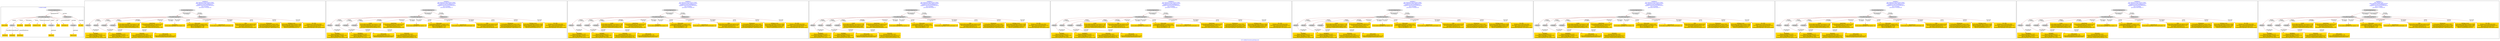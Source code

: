 digraph n0 {
fontcolor="blue"
remincross="true"
label="s25-s-oakland-museum-paintings.json"
subgraph cluster_0 {
label="1-correct model"
n2[style="filled",color="white",fillcolor="lightgray",label="CulturalHeritageObject1"];
n3[shape="plaintext",style="filled",fillcolor="gold",label="Date_made"];
n4[style="filled",color="white",fillcolor="lightgray",label="Person1"];
n5[shape="plaintext",style="filled",fillcolor="gold",label="Inscription"];
n6[shape="plaintext",style="filled",fillcolor="gold",label="Dimensions"];
n7[shape="plaintext",style="filled",fillcolor="gold",label="Subtype_of_Art"];
n8[shape="plaintext",style="filled",fillcolor="gold",label="Credit"];
n9[style="filled",color="white",fillcolor="lightgray",label="Concept1"];
n10[shape="plaintext",style="filled",fillcolor="gold",label="Title"];
n11[shape="plaintext",style="filled",fillcolor="gold",label="Accession_id"];
n12[style="filled",color="white",fillcolor="lightgray",label="Concept2"];
n13[shape="plaintext",style="filled",fillcolor="gold",label="birthDate"];
n14[shape="plaintext",style="filled",fillcolor="gold",label="deathDate"];
n15[shape="plaintext",style="filled",fillcolor="gold",label="ArtistName"];
n16[style="filled",color="white",fillcolor="lightgray",label="EuropeanaAggregation1"];
n17[style="filled",color="white",fillcolor="lightgray",label="WebResource2"];
n18[shape="plaintext",style="filled",fillcolor="gold",label="Pic_URL"];
n19[shape="plaintext",style="filled",fillcolor="gold",label="Keywords"];
n20[shape="plaintext",style="filled",fillcolor="gold",label="Type_of_Art"];
}
subgraph cluster_1 {
label="candidate 0\nlink coherence:0.8421052631578947\nnode coherence:0.8947368421052632\nconfidence:0.6921646066895412\nmapping score:0.6187107393418578\ncost:216.96664\n-precision:0.79-recall:0.83"
n22[style="filled",color="white",fillcolor="lightgray",label="CulturalHeritageObject1"];
n23[style="filled",color="white",fillcolor="lightgray",label="Person1"];
n24[style="filled",color="white",fillcolor="lightgray",label="Person2"];
n25[style="filled",color="white",fillcolor="lightgray",label="Concept1"];
n26[style="filled",color="white",fillcolor="lightgray",label="Concept2"];
n27[style="filled",color="white",fillcolor="lightgray",label="EuropeanaAggregation1"];
n28[style="filled",color="white",fillcolor="lightgray",label="WebResource1"];
n29[shape="plaintext",style="filled",fillcolor="gold",label="Keywords\n[Concept,prefLabel,0.467]\n[CulturalHeritageObject,description,0.271]\n[Person,biographicalInformation,0.16]\n[Document,columnSubClassOfLink,0.102]"];
n30[shape="plaintext",style="filled",fillcolor="gold",label="birthDate\n[Person,dateOfDeath,0.57]\n[CulturalHeritageObject,created,0.285]\n[Person,dateOfBirth,0.085]\n[CulturalHeritageObject,description,0.06]"];
n31[shape="plaintext",style="filled",fillcolor="gold",label="deathDate\n[Person,dateOfDeath,0.297]\n[CulturalHeritageObject,created,0.274]\n[Person,dateOfBirth,0.221]\n[CulturalHeritageObject,description,0.208]"];
n32[shape="plaintext",style="filled",fillcolor="gold",label="Credit\n[CulturalHeritageObject,provenance,0.726]\n[CulturalHeritageObject,description,0.203]\n[Person,biographicalInformation,0.044]\n[Document,columnSubClassOfLink,0.027]"];
n33[shape="plaintext",style="filled",fillcolor="gold",label="ArtistName\n[CulturalHeritageObject,description,0.422]\n[CulturalHeritageObject,title,0.216]\n[Document,classLink,0.187]\n[Document,columnSubClassOfLink,0.176]"];
n34[shape="plaintext",style="filled",fillcolor="gold",label="Inscription\n[CulturalHeritageObject,description,1.0]"];
n35[shape="plaintext",style="filled",fillcolor="gold",label="Date_made\n[CulturalHeritageObject,created,0.425]\n[CulturalHeritageObject,description,0.253]\n[Person,dateOfDeath,0.178]\n[Person,dateOfBirth,0.144]"];
n36[shape="plaintext",style="filled",fillcolor="gold",label="Accession_id\n[CulturalHeritageObject,accessionNumber,1.0]"];
n37[shape="plaintext",style="filled",fillcolor="gold",label="Title\n[CulturalHeritageObject,description,0.452]\n[Person,biographicalInformation,0.334]\n[Document,classLink,0.112]\n[Document,columnSubClassOfLink,0.102]"];
n38[shape="plaintext",style="filled",fillcolor="gold",label="Dimensions\n[CulturalHeritageObject,extent,0.891]\n[CulturalHeritageObject,description,0.083]\n[Person,biographicalInformation,0.016]\n[CulturalHeritageObject,rightsHolder,0.01]"];
n39[shape="plaintext",style="filled",fillcolor="gold",label="Pic_URL\n[WebResource,classLink,0.964]\n[Document,columnSubClassOfLink,0.02]\n[Document,classLink,0.012]\n[CulturalHeritageObject,description,0.003]"];
n40[shape="plaintext",style="filled",fillcolor="gold",label="Type_of_Art\n[Concept,prefLabel,0.79]\n[CulturalHeritageObject,description,0.123]\n[Person,biographicalInformation,0.087]"];
n41[shape="plaintext",style="filled",fillcolor="gold",label="Subtype_of_Art\n[CulturalHeritageObject,medium,0.993]\n[Person,biographicalInformation,0.006]\n[CulturalHeritageObject,extent,0.0]\n[Person,nameOfThePerson,0.0]"];
}
subgraph cluster_2 {
label="candidate 1\nlink coherence:0.8421052631578947\nnode coherence:0.8947368421052632\nconfidence:0.6921646066895412\nmapping score:0.6187107393418578\ncost:216.96664\n-precision:0.68-recall:0.72"
n43[style="filled",color="white",fillcolor="lightgray",label="CulturalHeritageObject1"];
n44[style="filled",color="white",fillcolor="lightgray",label="Person1"];
n45[style="filled",color="white",fillcolor="lightgray",label="Person2"];
n46[style="filled",color="white",fillcolor="lightgray",label="Concept1"];
n47[style="filled",color="white",fillcolor="lightgray",label="Concept2"];
n48[style="filled",color="white",fillcolor="lightgray",label="EuropeanaAggregation1"];
n49[style="filled",color="white",fillcolor="lightgray",label="WebResource1"];
n50[shape="plaintext",style="filled",fillcolor="gold",label="Type_of_Art\n[Concept,prefLabel,0.79]\n[CulturalHeritageObject,description,0.123]\n[Person,biographicalInformation,0.087]"];
n51[shape="plaintext",style="filled",fillcolor="gold",label="birthDate\n[Person,dateOfDeath,0.57]\n[CulturalHeritageObject,created,0.285]\n[Person,dateOfBirth,0.085]\n[CulturalHeritageObject,description,0.06]"];
n52[shape="plaintext",style="filled",fillcolor="gold",label="deathDate\n[Person,dateOfDeath,0.297]\n[CulturalHeritageObject,created,0.274]\n[Person,dateOfBirth,0.221]\n[CulturalHeritageObject,description,0.208]"];
n53[shape="plaintext",style="filled",fillcolor="gold",label="Credit\n[CulturalHeritageObject,provenance,0.726]\n[CulturalHeritageObject,description,0.203]\n[Person,biographicalInformation,0.044]\n[Document,columnSubClassOfLink,0.027]"];
n54[shape="plaintext",style="filled",fillcolor="gold",label="ArtistName\n[CulturalHeritageObject,description,0.422]\n[CulturalHeritageObject,title,0.216]\n[Document,classLink,0.187]\n[Document,columnSubClassOfLink,0.176]"];
n55[shape="plaintext",style="filled",fillcolor="gold",label="Inscription\n[CulturalHeritageObject,description,1.0]"];
n56[shape="plaintext",style="filled",fillcolor="gold",label="Date_made\n[CulturalHeritageObject,created,0.425]\n[CulturalHeritageObject,description,0.253]\n[Person,dateOfDeath,0.178]\n[Person,dateOfBirth,0.144]"];
n57[shape="plaintext",style="filled",fillcolor="gold",label="Accession_id\n[CulturalHeritageObject,accessionNumber,1.0]"];
n58[shape="plaintext",style="filled",fillcolor="gold",label="Title\n[CulturalHeritageObject,description,0.452]\n[Person,biographicalInformation,0.334]\n[Document,classLink,0.112]\n[Document,columnSubClassOfLink,0.102]"];
n59[shape="plaintext",style="filled",fillcolor="gold",label="Dimensions\n[CulturalHeritageObject,extent,0.891]\n[CulturalHeritageObject,description,0.083]\n[Person,biographicalInformation,0.016]\n[CulturalHeritageObject,rightsHolder,0.01]"];
n60[shape="plaintext",style="filled",fillcolor="gold",label="Pic_URL\n[WebResource,classLink,0.964]\n[Document,columnSubClassOfLink,0.02]\n[Document,classLink,0.012]\n[CulturalHeritageObject,description,0.003]"];
n61[shape="plaintext",style="filled",fillcolor="gold",label="Keywords\n[Concept,prefLabel,0.467]\n[CulturalHeritageObject,description,0.271]\n[Person,biographicalInformation,0.16]\n[Document,columnSubClassOfLink,0.102]"];
n62[shape="plaintext",style="filled",fillcolor="gold",label="Subtype_of_Art\n[CulturalHeritageObject,medium,0.993]\n[Person,biographicalInformation,0.006]\n[CulturalHeritageObject,extent,0.0]\n[Person,nameOfThePerson,0.0]"];
}
subgraph cluster_3 {
label="candidate 2\nlink coherence:0.8421052631578947\nnode coherence:0.8947368421052632\nconfidence:0.6921646066895412\nmapping score:0.6187107393418578\ncost:216.96664\n-precision:0.79-recall:0.83"
n64[style="filled",color="white",fillcolor="lightgray",label="CulturalHeritageObject1"];
n65[style="filled",color="white",fillcolor="lightgray",label="Person1"];
n66[style="filled",color="white",fillcolor="lightgray",label="Person2"];
n67[style="filled",color="white",fillcolor="lightgray",label="Concept1"];
n68[style="filled",color="white",fillcolor="lightgray",label="Concept2"];
n69[style="filled",color="white",fillcolor="lightgray",label="EuropeanaAggregation1"];
n70[style="filled",color="white",fillcolor="lightgray",label="WebResource1"];
n71[shape="plaintext",style="filled",fillcolor="gold",label="Keywords\n[Concept,prefLabel,0.467]\n[CulturalHeritageObject,description,0.271]\n[Person,biographicalInformation,0.16]\n[Document,columnSubClassOfLink,0.102]"];
n72[shape="plaintext",style="filled",fillcolor="gold",label="deathDate\n[Person,dateOfDeath,0.297]\n[CulturalHeritageObject,created,0.274]\n[Person,dateOfBirth,0.221]\n[CulturalHeritageObject,description,0.208]"];
n73[shape="plaintext",style="filled",fillcolor="gold",label="birthDate\n[Person,dateOfDeath,0.57]\n[CulturalHeritageObject,created,0.285]\n[Person,dateOfBirth,0.085]\n[CulturalHeritageObject,description,0.06]"];
n74[shape="plaintext",style="filled",fillcolor="gold",label="Credit\n[CulturalHeritageObject,provenance,0.726]\n[CulturalHeritageObject,description,0.203]\n[Person,biographicalInformation,0.044]\n[Document,columnSubClassOfLink,0.027]"];
n75[shape="plaintext",style="filled",fillcolor="gold",label="ArtistName\n[CulturalHeritageObject,description,0.422]\n[CulturalHeritageObject,title,0.216]\n[Document,classLink,0.187]\n[Document,columnSubClassOfLink,0.176]"];
n76[shape="plaintext",style="filled",fillcolor="gold",label="Inscription\n[CulturalHeritageObject,description,1.0]"];
n77[shape="plaintext",style="filled",fillcolor="gold",label="Date_made\n[CulturalHeritageObject,created,0.425]\n[CulturalHeritageObject,description,0.253]\n[Person,dateOfDeath,0.178]\n[Person,dateOfBirth,0.144]"];
n78[shape="plaintext",style="filled",fillcolor="gold",label="Accession_id\n[CulturalHeritageObject,accessionNumber,1.0]"];
n79[shape="plaintext",style="filled",fillcolor="gold",label="Title\n[CulturalHeritageObject,description,0.452]\n[Person,biographicalInformation,0.334]\n[Document,classLink,0.112]\n[Document,columnSubClassOfLink,0.102]"];
n80[shape="plaintext",style="filled",fillcolor="gold",label="Dimensions\n[CulturalHeritageObject,extent,0.891]\n[CulturalHeritageObject,description,0.083]\n[Person,biographicalInformation,0.016]\n[CulturalHeritageObject,rightsHolder,0.01]"];
n81[shape="plaintext",style="filled",fillcolor="gold",label="Pic_URL\n[WebResource,classLink,0.964]\n[Document,columnSubClassOfLink,0.02]\n[Document,classLink,0.012]\n[CulturalHeritageObject,description,0.003]"];
n82[shape="plaintext",style="filled",fillcolor="gold",label="Type_of_Art\n[Concept,prefLabel,0.79]\n[CulturalHeritageObject,description,0.123]\n[Person,biographicalInformation,0.087]"];
n83[shape="plaintext",style="filled",fillcolor="gold",label="Subtype_of_Art\n[CulturalHeritageObject,medium,0.993]\n[Person,biographicalInformation,0.006]\n[CulturalHeritageObject,extent,0.0]\n[Person,nameOfThePerson,0.0]"];
}
subgraph cluster_4 {
label="candidate 3\nlink coherence:0.8421052631578947\nnode coherence:0.8947368421052632\nconfidence:0.6921646066895412\nmapping score:0.6187107393418578\ncost:216.96664\n-precision:0.68-recall:0.72"
n85[style="filled",color="white",fillcolor="lightgray",label="CulturalHeritageObject1"];
n86[style="filled",color="white",fillcolor="lightgray",label="Person1"];
n87[style="filled",color="white",fillcolor="lightgray",label="Person2"];
n88[style="filled",color="white",fillcolor="lightgray",label="Concept1"];
n89[style="filled",color="white",fillcolor="lightgray",label="Concept2"];
n90[style="filled",color="white",fillcolor="lightgray",label="EuropeanaAggregation1"];
n91[style="filled",color="white",fillcolor="lightgray",label="WebResource1"];
n92[shape="plaintext",style="filled",fillcolor="gold",label="Type_of_Art\n[Concept,prefLabel,0.79]\n[CulturalHeritageObject,description,0.123]\n[Person,biographicalInformation,0.087]"];
n93[shape="plaintext",style="filled",fillcolor="gold",label="deathDate\n[Person,dateOfDeath,0.297]\n[CulturalHeritageObject,created,0.274]\n[Person,dateOfBirth,0.221]\n[CulturalHeritageObject,description,0.208]"];
n94[shape="plaintext",style="filled",fillcolor="gold",label="birthDate\n[Person,dateOfDeath,0.57]\n[CulturalHeritageObject,created,0.285]\n[Person,dateOfBirth,0.085]\n[CulturalHeritageObject,description,0.06]"];
n95[shape="plaintext",style="filled",fillcolor="gold",label="Credit\n[CulturalHeritageObject,provenance,0.726]\n[CulturalHeritageObject,description,0.203]\n[Person,biographicalInformation,0.044]\n[Document,columnSubClassOfLink,0.027]"];
n96[shape="plaintext",style="filled",fillcolor="gold",label="ArtistName\n[CulturalHeritageObject,description,0.422]\n[CulturalHeritageObject,title,0.216]\n[Document,classLink,0.187]\n[Document,columnSubClassOfLink,0.176]"];
n97[shape="plaintext",style="filled",fillcolor="gold",label="Inscription\n[CulturalHeritageObject,description,1.0]"];
n98[shape="plaintext",style="filled",fillcolor="gold",label="Date_made\n[CulturalHeritageObject,created,0.425]\n[CulturalHeritageObject,description,0.253]\n[Person,dateOfDeath,0.178]\n[Person,dateOfBirth,0.144]"];
n99[shape="plaintext",style="filled",fillcolor="gold",label="Accession_id\n[CulturalHeritageObject,accessionNumber,1.0]"];
n100[shape="plaintext",style="filled",fillcolor="gold",label="Title\n[CulturalHeritageObject,description,0.452]\n[Person,biographicalInformation,0.334]\n[Document,classLink,0.112]\n[Document,columnSubClassOfLink,0.102]"];
n101[shape="plaintext",style="filled",fillcolor="gold",label="Dimensions\n[CulturalHeritageObject,extent,0.891]\n[CulturalHeritageObject,description,0.083]\n[Person,biographicalInformation,0.016]\n[CulturalHeritageObject,rightsHolder,0.01]"];
n102[shape="plaintext",style="filled",fillcolor="gold",label="Pic_URL\n[WebResource,classLink,0.964]\n[Document,columnSubClassOfLink,0.02]\n[Document,classLink,0.012]\n[CulturalHeritageObject,description,0.003]"];
n103[shape="plaintext",style="filled",fillcolor="gold",label="Keywords\n[Concept,prefLabel,0.467]\n[CulturalHeritageObject,description,0.271]\n[Person,biographicalInformation,0.16]\n[Document,columnSubClassOfLink,0.102]"];
n104[shape="plaintext",style="filled",fillcolor="gold",label="Subtype_of_Art\n[CulturalHeritageObject,medium,0.993]\n[Person,biographicalInformation,0.006]\n[CulturalHeritageObject,extent,0.0]\n[Person,nameOfThePerson,0.0]"];
}
subgraph cluster_5 {
label="candidate 4\nlink coherence:0.8421052631578947\nnode coherence:0.8947368421052632\nconfidence:0.6921646066895412\nmapping score:0.6187107393418578\ncost:216.96664\n-precision:0.79-recall:0.83"
n106[style="filled",color="white",fillcolor="lightgray",label="CulturalHeritageObject1"];
n107[style="filled",color="white",fillcolor="lightgray",label="Person1"];
n108[style="filled",color="white",fillcolor="lightgray",label="Person2"];
n109[style="filled",color="white",fillcolor="lightgray",label="Concept1"];
n110[style="filled",color="white",fillcolor="lightgray",label="Concept2"];
n111[style="filled",color="white",fillcolor="lightgray",label="EuropeanaAggregation1"];
n112[style="filled",color="white",fillcolor="lightgray",label="WebResource1"];
n113[shape="plaintext",style="filled",fillcolor="gold",label="Keywords\n[Concept,prefLabel,0.467]\n[CulturalHeritageObject,description,0.271]\n[Person,biographicalInformation,0.16]\n[Document,columnSubClassOfLink,0.102]"];
n114[shape="plaintext",style="filled",fillcolor="gold",label="birthDate\n[Person,dateOfDeath,0.57]\n[CulturalHeritageObject,created,0.285]\n[Person,dateOfBirth,0.085]\n[CulturalHeritageObject,description,0.06]"];
n115[shape="plaintext",style="filled",fillcolor="gold",label="deathDate\n[Person,dateOfDeath,0.297]\n[CulturalHeritageObject,created,0.274]\n[Person,dateOfBirth,0.221]\n[CulturalHeritageObject,description,0.208]"];
n116[shape="plaintext",style="filled",fillcolor="gold",label="Credit\n[CulturalHeritageObject,provenance,0.726]\n[CulturalHeritageObject,description,0.203]\n[Person,biographicalInformation,0.044]\n[Document,columnSubClassOfLink,0.027]"];
n117[shape="plaintext",style="filled",fillcolor="gold",label="Title\n[CulturalHeritageObject,description,0.452]\n[Person,biographicalInformation,0.334]\n[Document,classLink,0.112]\n[Document,columnSubClassOfLink,0.102]"];
n118[shape="plaintext",style="filled",fillcolor="gold",label="Inscription\n[CulturalHeritageObject,description,1.0]"];
n119[shape="plaintext",style="filled",fillcolor="gold",label="Date_made\n[CulturalHeritageObject,created,0.425]\n[CulturalHeritageObject,description,0.253]\n[Person,dateOfDeath,0.178]\n[Person,dateOfBirth,0.144]"];
n120[shape="plaintext",style="filled",fillcolor="gold",label="Accession_id\n[CulturalHeritageObject,accessionNumber,1.0]"];
n121[shape="plaintext",style="filled",fillcolor="gold",label="ArtistName\n[CulturalHeritageObject,description,0.422]\n[CulturalHeritageObject,title,0.216]\n[Document,classLink,0.187]\n[Document,columnSubClassOfLink,0.176]"];
n122[shape="plaintext",style="filled",fillcolor="gold",label="Dimensions\n[CulturalHeritageObject,extent,0.891]\n[CulturalHeritageObject,description,0.083]\n[Person,biographicalInformation,0.016]\n[CulturalHeritageObject,rightsHolder,0.01]"];
n123[shape="plaintext",style="filled",fillcolor="gold",label="Pic_URL\n[WebResource,classLink,0.964]\n[Document,columnSubClassOfLink,0.02]\n[Document,classLink,0.012]\n[CulturalHeritageObject,description,0.003]"];
n124[shape="plaintext",style="filled",fillcolor="gold",label="Type_of_Art\n[Concept,prefLabel,0.79]\n[CulturalHeritageObject,description,0.123]\n[Person,biographicalInformation,0.087]"];
n125[shape="plaintext",style="filled",fillcolor="gold",label="Subtype_of_Art\n[CulturalHeritageObject,medium,0.993]\n[Person,biographicalInformation,0.006]\n[CulturalHeritageObject,extent,0.0]\n[Person,nameOfThePerson,0.0]"];
}
subgraph cluster_6 {
label="candidate 5\nlink coherence:0.8421052631578947\nnode coherence:0.8947368421052632\nconfidence:0.6921646066895412\nmapping score:0.6187107393418578\ncost:216.96696\n-precision:0.79-recall:0.83"
n127[style="filled",color="white",fillcolor="lightgray",label="CulturalHeritageObject1"];
n128[style="filled",color="white",fillcolor="lightgray",label="Person1"];
n129[style="filled",color="white",fillcolor="lightgray",label="Person2"];
n130[style="filled",color="white",fillcolor="lightgray",label="Concept1"];
n131[style="filled",color="white",fillcolor="lightgray",label="Concept2"];
n132[style="filled",color="white",fillcolor="lightgray",label="EuropeanaAggregation1"];
n133[style="filled",color="white",fillcolor="lightgray",label="WebResource2"];
n134[shape="plaintext",style="filled",fillcolor="gold",label="Keywords\n[Concept,prefLabel,0.467]\n[CulturalHeritageObject,description,0.271]\n[Person,biographicalInformation,0.16]\n[Document,columnSubClassOfLink,0.102]"];
n135[shape="plaintext",style="filled",fillcolor="gold",label="Pic_URL\n[WebResource,classLink,0.964]\n[Document,columnSubClassOfLink,0.02]\n[Document,classLink,0.012]\n[CulturalHeritageObject,description,0.003]"];
n136[shape="plaintext",style="filled",fillcolor="gold",label="birthDate\n[Person,dateOfDeath,0.57]\n[CulturalHeritageObject,created,0.285]\n[Person,dateOfBirth,0.085]\n[CulturalHeritageObject,description,0.06]"];
n137[shape="plaintext",style="filled",fillcolor="gold",label="deathDate\n[Person,dateOfDeath,0.297]\n[CulturalHeritageObject,created,0.274]\n[Person,dateOfBirth,0.221]\n[CulturalHeritageObject,description,0.208]"];
n138[shape="plaintext",style="filled",fillcolor="gold",label="Credit\n[CulturalHeritageObject,provenance,0.726]\n[CulturalHeritageObject,description,0.203]\n[Person,biographicalInformation,0.044]\n[Document,columnSubClassOfLink,0.027]"];
n139[shape="plaintext",style="filled",fillcolor="gold",label="ArtistName\n[CulturalHeritageObject,description,0.422]\n[CulturalHeritageObject,title,0.216]\n[Document,classLink,0.187]\n[Document,columnSubClassOfLink,0.176]"];
n140[shape="plaintext",style="filled",fillcolor="gold",label="Inscription\n[CulturalHeritageObject,description,1.0]"];
n141[shape="plaintext",style="filled",fillcolor="gold",label="Date_made\n[CulturalHeritageObject,created,0.425]\n[CulturalHeritageObject,description,0.253]\n[Person,dateOfDeath,0.178]\n[Person,dateOfBirth,0.144]"];
n142[shape="plaintext",style="filled",fillcolor="gold",label="Accession_id\n[CulturalHeritageObject,accessionNumber,1.0]"];
n143[shape="plaintext",style="filled",fillcolor="gold",label="Title\n[CulturalHeritageObject,description,0.452]\n[Person,biographicalInformation,0.334]\n[Document,classLink,0.112]\n[Document,columnSubClassOfLink,0.102]"];
n144[shape="plaintext",style="filled",fillcolor="gold",label="Dimensions\n[CulturalHeritageObject,extent,0.891]\n[CulturalHeritageObject,description,0.083]\n[Person,biographicalInformation,0.016]\n[CulturalHeritageObject,rightsHolder,0.01]"];
n145[shape="plaintext",style="filled",fillcolor="gold",label="Type_of_Art\n[Concept,prefLabel,0.79]\n[CulturalHeritageObject,description,0.123]\n[Person,biographicalInformation,0.087]"];
n146[shape="plaintext",style="filled",fillcolor="gold",label="Subtype_of_Art\n[CulturalHeritageObject,medium,0.993]\n[Person,biographicalInformation,0.006]\n[CulturalHeritageObject,extent,0.0]\n[Person,nameOfThePerson,0.0]"];
}
subgraph cluster_7 {
label="candidate 6\nlink coherence:0.8421052631578947\nnode coherence:0.8947368421052632\nconfidence:0.6921646066895412\nmapping score:0.6187107393418578\ncost:216.96696\n-precision:0.68-recall:0.72"
n148[style="filled",color="white",fillcolor="lightgray",label="CulturalHeritageObject1"];
n149[style="filled",color="white",fillcolor="lightgray",label="Person1"];
n150[style="filled",color="white",fillcolor="lightgray",label="Person2"];
n151[style="filled",color="white",fillcolor="lightgray",label="Concept1"];
n152[style="filled",color="white",fillcolor="lightgray",label="Concept2"];
n153[style="filled",color="white",fillcolor="lightgray",label="EuropeanaAggregation1"];
n154[style="filled",color="white",fillcolor="lightgray",label="WebResource2"];
n155[shape="plaintext",style="filled",fillcolor="gold",label="Type_of_Art\n[Concept,prefLabel,0.79]\n[CulturalHeritageObject,description,0.123]\n[Person,biographicalInformation,0.087]"];
n156[shape="plaintext",style="filled",fillcolor="gold",label="Pic_URL\n[WebResource,classLink,0.964]\n[Document,columnSubClassOfLink,0.02]\n[Document,classLink,0.012]\n[CulturalHeritageObject,description,0.003]"];
n157[shape="plaintext",style="filled",fillcolor="gold",label="birthDate\n[Person,dateOfDeath,0.57]\n[CulturalHeritageObject,created,0.285]\n[Person,dateOfBirth,0.085]\n[CulturalHeritageObject,description,0.06]"];
n158[shape="plaintext",style="filled",fillcolor="gold",label="deathDate\n[Person,dateOfDeath,0.297]\n[CulturalHeritageObject,created,0.274]\n[Person,dateOfBirth,0.221]\n[CulturalHeritageObject,description,0.208]"];
n159[shape="plaintext",style="filled",fillcolor="gold",label="Credit\n[CulturalHeritageObject,provenance,0.726]\n[CulturalHeritageObject,description,0.203]\n[Person,biographicalInformation,0.044]\n[Document,columnSubClassOfLink,0.027]"];
n160[shape="plaintext",style="filled",fillcolor="gold",label="ArtistName\n[CulturalHeritageObject,description,0.422]\n[CulturalHeritageObject,title,0.216]\n[Document,classLink,0.187]\n[Document,columnSubClassOfLink,0.176]"];
n161[shape="plaintext",style="filled",fillcolor="gold",label="Inscription\n[CulturalHeritageObject,description,1.0]"];
n162[shape="plaintext",style="filled",fillcolor="gold",label="Date_made\n[CulturalHeritageObject,created,0.425]\n[CulturalHeritageObject,description,0.253]\n[Person,dateOfDeath,0.178]\n[Person,dateOfBirth,0.144]"];
n163[shape="plaintext",style="filled",fillcolor="gold",label="Accession_id\n[CulturalHeritageObject,accessionNumber,1.0]"];
n164[shape="plaintext",style="filled",fillcolor="gold",label="Title\n[CulturalHeritageObject,description,0.452]\n[Person,biographicalInformation,0.334]\n[Document,classLink,0.112]\n[Document,columnSubClassOfLink,0.102]"];
n165[shape="plaintext",style="filled",fillcolor="gold",label="Dimensions\n[CulturalHeritageObject,extent,0.891]\n[CulturalHeritageObject,description,0.083]\n[Person,biographicalInformation,0.016]\n[CulturalHeritageObject,rightsHolder,0.01]"];
n166[shape="plaintext",style="filled",fillcolor="gold",label="Keywords\n[Concept,prefLabel,0.467]\n[CulturalHeritageObject,description,0.271]\n[Person,biographicalInformation,0.16]\n[Document,columnSubClassOfLink,0.102]"];
n167[shape="plaintext",style="filled",fillcolor="gold",label="Subtype_of_Art\n[CulturalHeritageObject,medium,0.993]\n[Person,biographicalInformation,0.006]\n[CulturalHeritageObject,extent,0.0]\n[Person,nameOfThePerson,0.0]"];
}
subgraph cluster_8 {
label="candidate 7\nlink coherence:0.8421052631578947\nnode coherence:0.8947368421052632\nconfidence:0.6921646066895412\nmapping score:0.6187107393418578\ncost:216.96696\n-precision:0.79-recall:0.83"
n169[style="filled",color="white",fillcolor="lightgray",label="CulturalHeritageObject1"];
n170[style="filled",color="white",fillcolor="lightgray",label="Person1"];
n171[style="filled",color="white",fillcolor="lightgray",label="Person2"];
n172[style="filled",color="white",fillcolor="lightgray",label="Concept1"];
n173[style="filled",color="white",fillcolor="lightgray",label="Concept2"];
n174[style="filled",color="white",fillcolor="lightgray",label="EuropeanaAggregation1"];
n175[style="filled",color="white",fillcolor="lightgray",label="WebResource2"];
n176[shape="plaintext",style="filled",fillcolor="gold",label="Keywords\n[Concept,prefLabel,0.467]\n[CulturalHeritageObject,description,0.271]\n[Person,biographicalInformation,0.16]\n[Document,columnSubClassOfLink,0.102]"];
n177[shape="plaintext",style="filled",fillcolor="gold",label="Pic_URL\n[WebResource,classLink,0.964]\n[Document,columnSubClassOfLink,0.02]\n[Document,classLink,0.012]\n[CulturalHeritageObject,description,0.003]"];
n178[shape="plaintext",style="filled",fillcolor="gold",label="deathDate\n[Person,dateOfDeath,0.297]\n[CulturalHeritageObject,created,0.274]\n[Person,dateOfBirth,0.221]\n[CulturalHeritageObject,description,0.208]"];
n179[shape="plaintext",style="filled",fillcolor="gold",label="birthDate\n[Person,dateOfDeath,0.57]\n[CulturalHeritageObject,created,0.285]\n[Person,dateOfBirth,0.085]\n[CulturalHeritageObject,description,0.06]"];
n180[shape="plaintext",style="filled",fillcolor="gold",label="Credit\n[CulturalHeritageObject,provenance,0.726]\n[CulturalHeritageObject,description,0.203]\n[Person,biographicalInformation,0.044]\n[Document,columnSubClassOfLink,0.027]"];
n181[shape="plaintext",style="filled",fillcolor="gold",label="ArtistName\n[CulturalHeritageObject,description,0.422]\n[CulturalHeritageObject,title,0.216]\n[Document,classLink,0.187]\n[Document,columnSubClassOfLink,0.176]"];
n182[shape="plaintext",style="filled",fillcolor="gold",label="Inscription\n[CulturalHeritageObject,description,1.0]"];
n183[shape="plaintext",style="filled",fillcolor="gold",label="Date_made\n[CulturalHeritageObject,created,0.425]\n[CulturalHeritageObject,description,0.253]\n[Person,dateOfDeath,0.178]\n[Person,dateOfBirth,0.144]"];
n184[shape="plaintext",style="filled",fillcolor="gold",label="Accession_id\n[CulturalHeritageObject,accessionNumber,1.0]"];
n185[shape="plaintext",style="filled",fillcolor="gold",label="Title\n[CulturalHeritageObject,description,0.452]\n[Person,biographicalInformation,0.334]\n[Document,classLink,0.112]\n[Document,columnSubClassOfLink,0.102]"];
n186[shape="plaintext",style="filled",fillcolor="gold",label="Dimensions\n[CulturalHeritageObject,extent,0.891]\n[CulturalHeritageObject,description,0.083]\n[Person,biographicalInformation,0.016]\n[CulturalHeritageObject,rightsHolder,0.01]"];
n187[shape="plaintext",style="filled",fillcolor="gold",label="Type_of_Art\n[Concept,prefLabel,0.79]\n[CulturalHeritageObject,description,0.123]\n[Person,biographicalInformation,0.087]"];
n188[shape="plaintext",style="filled",fillcolor="gold",label="Subtype_of_Art\n[CulturalHeritageObject,medium,0.993]\n[Person,biographicalInformation,0.006]\n[CulturalHeritageObject,extent,0.0]\n[Person,nameOfThePerson,0.0]"];
}
subgraph cluster_9 {
label="candidate 8\nlink coherence:0.8421052631578947\nnode coherence:0.8947368421052632\nconfidence:0.6921646066895412\nmapping score:0.6187107393418578\ncost:216.96696\n-precision:0.68-recall:0.72"
n190[style="filled",color="white",fillcolor="lightgray",label="CulturalHeritageObject1"];
n191[style="filled",color="white",fillcolor="lightgray",label="Person1"];
n192[style="filled",color="white",fillcolor="lightgray",label="Person2"];
n193[style="filled",color="white",fillcolor="lightgray",label="Concept1"];
n194[style="filled",color="white",fillcolor="lightgray",label="Concept2"];
n195[style="filled",color="white",fillcolor="lightgray",label="EuropeanaAggregation1"];
n196[style="filled",color="white",fillcolor="lightgray",label="WebResource2"];
n197[shape="plaintext",style="filled",fillcolor="gold",label="Type_of_Art\n[Concept,prefLabel,0.79]\n[CulturalHeritageObject,description,0.123]\n[Person,biographicalInformation,0.087]"];
n198[shape="plaintext",style="filled",fillcolor="gold",label="Pic_URL\n[WebResource,classLink,0.964]\n[Document,columnSubClassOfLink,0.02]\n[Document,classLink,0.012]\n[CulturalHeritageObject,description,0.003]"];
n199[shape="plaintext",style="filled",fillcolor="gold",label="deathDate\n[Person,dateOfDeath,0.297]\n[CulturalHeritageObject,created,0.274]\n[Person,dateOfBirth,0.221]\n[CulturalHeritageObject,description,0.208]"];
n200[shape="plaintext",style="filled",fillcolor="gold",label="birthDate\n[Person,dateOfDeath,0.57]\n[CulturalHeritageObject,created,0.285]\n[Person,dateOfBirth,0.085]\n[CulturalHeritageObject,description,0.06]"];
n201[shape="plaintext",style="filled",fillcolor="gold",label="Credit\n[CulturalHeritageObject,provenance,0.726]\n[CulturalHeritageObject,description,0.203]\n[Person,biographicalInformation,0.044]\n[Document,columnSubClassOfLink,0.027]"];
n202[shape="plaintext",style="filled",fillcolor="gold",label="ArtistName\n[CulturalHeritageObject,description,0.422]\n[CulturalHeritageObject,title,0.216]\n[Document,classLink,0.187]\n[Document,columnSubClassOfLink,0.176]"];
n203[shape="plaintext",style="filled",fillcolor="gold",label="Inscription\n[CulturalHeritageObject,description,1.0]"];
n204[shape="plaintext",style="filled",fillcolor="gold",label="Date_made\n[CulturalHeritageObject,created,0.425]\n[CulturalHeritageObject,description,0.253]\n[Person,dateOfDeath,0.178]\n[Person,dateOfBirth,0.144]"];
n205[shape="plaintext",style="filled",fillcolor="gold",label="Accession_id\n[CulturalHeritageObject,accessionNumber,1.0]"];
n206[shape="plaintext",style="filled",fillcolor="gold",label="Title\n[CulturalHeritageObject,description,0.452]\n[Person,biographicalInformation,0.334]\n[Document,classLink,0.112]\n[Document,columnSubClassOfLink,0.102]"];
n207[shape="plaintext",style="filled",fillcolor="gold",label="Dimensions\n[CulturalHeritageObject,extent,0.891]\n[CulturalHeritageObject,description,0.083]\n[Person,biographicalInformation,0.016]\n[CulturalHeritageObject,rightsHolder,0.01]"];
n208[shape="plaintext",style="filled",fillcolor="gold",label="Keywords\n[Concept,prefLabel,0.467]\n[CulturalHeritageObject,description,0.271]\n[Person,biographicalInformation,0.16]\n[Document,columnSubClassOfLink,0.102]"];
n209[shape="plaintext",style="filled",fillcolor="gold",label="Subtype_of_Art\n[CulturalHeritageObject,medium,0.993]\n[Person,biographicalInformation,0.006]\n[CulturalHeritageObject,extent,0.0]\n[Person,nameOfThePerson,0.0]"];
}
subgraph cluster_10 {
label="candidate 9\nlink coherence:0.8\nnode coherence:0.8947368421052632\nconfidence:0.6921646066895412\nmapping score:0.6187107393418578\ncost:217.96069\n-precision:0.75-recall:0.83"
n211[style="filled",color="white",fillcolor="lightgray",label="CulturalHeritageObject1"];
n212[style="filled",color="white",fillcolor="lightgray",label="Person1"];
n213[style="filled",color="white",fillcolor="lightgray",label="Person2"];
n214[style="filled",color="white",fillcolor="lightgray",label="Concept1"];
n215[style="filled",color="white",fillcolor="lightgray",label="Concept2"];
n216[style="filled",color="white",fillcolor="lightgray",label="EuropeanaAggregation1"];
n217[style="filled",color="white",fillcolor="lightgray",label="CulturalHeritageObject2"];
n218[style="filled",color="white",fillcolor="lightgray",label="WebResource1"];
n219[shape="plaintext",style="filled",fillcolor="gold",label="Keywords\n[Concept,prefLabel,0.467]\n[CulturalHeritageObject,description,0.271]\n[Person,biographicalInformation,0.16]\n[Document,columnSubClassOfLink,0.102]"];
n220[shape="plaintext",style="filled",fillcolor="gold",label="birthDate\n[Person,dateOfDeath,0.57]\n[CulturalHeritageObject,created,0.285]\n[Person,dateOfBirth,0.085]\n[CulturalHeritageObject,description,0.06]"];
n221[shape="plaintext",style="filled",fillcolor="gold",label="deathDate\n[Person,dateOfDeath,0.297]\n[CulturalHeritageObject,created,0.274]\n[Person,dateOfBirth,0.221]\n[CulturalHeritageObject,description,0.208]"];
n222[shape="plaintext",style="filled",fillcolor="gold",label="Credit\n[CulturalHeritageObject,provenance,0.726]\n[CulturalHeritageObject,description,0.203]\n[Person,biographicalInformation,0.044]\n[Document,columnSubClassOfLink,0.027]"];
n223[shape="plaintext",style="filled",fillcolor="gold",label="ArtistName\n[CulturalHeritageObject,description,0.422]\n[CulturalHeritageObject,title,0.216]\n[Document,classLink,0.187]\n[Document,columnSubClassOfLink,0.176]"];
n224[shape="plaintext",style="filled",fillcolor="gold",label="Inscription\n[CulturalHeritageObject,description,1.0]"];
n225[shape="plaintext",style="filled",fillcolor="gold",label="Date_made\n[CulturalHeritageObject,created,0.425]\n[CulturalHeritageObject,description,0.253]\n[Person,dateOfDeath,0.178]\n[Person,dateOfBirth,0.144]"];
n226[shape="plaintext",style="filled",fillcolor="gold",label="Accession_id\n[CulturalHeritageObject,accessionNumber,1.0]"];
n227[shape="plaintext",style="filled",fillcolor="gold",label="Title\n[CulturalHeritageObject,description,0.452]\n[Person,biographicalInformation,0.334]\n[Document,classLink,0.112]\n[Document,columnSubClassOfLink,0.102]"];
n228[shape="plaintext",style="filled",fillcolor="gold",label="Dimensions\n[CulturalHeritageObject,extent,0.891]\n[CulturalHeritageObject,description,0.083]\n[Person,biographicalInformation,0.016]\n[CulturalHeritageObject,rightsHolder,0.01]"];
n229[shape="plaintext",style="filled",fillcolor="gold",label="Pic_URL\n[WebResource,classLink,0.964]\n[Document,columnSubClassOfLink,0.02]\n[Document,classLink,0.012]\n[CulturalHeritageObject,description,0.003]"];
n230[shape="plaintext",style="filled",fillcolor="gold",label="Type_of_Art\n[Concept,prefLabel,0.79]\n[CulturalHeritageObject,description,0.123]\n[Person,biographicalInformation,0.087]"];
n231[shape="plaintext",style="filled",fillcolor="gold",label="Subtype_of_Art\n[CulturalHeritageObject,medium,0.993]\n[Person,biographicalInformation,0.006]\n[CulturalHeritageObject,extent,0.0]\n[Person,nameOfThePerson,0.0]"];
}
n2 -> n3[color="brown",fontcolor="black",label="created"]
n2 -> n4[color="brown",fontcolor="black",label="creator"]
n2 -> n5[color="brown",fontcolor="black",label="description"]
n2 -> n6[color="brown",fontcolor="black",label="extent"]
n2 -> n7[color="brown",fontcolor="black",label="medium"]
n2 -> n8[color="brown",fontcolor="black",label="provenance"]
n2 -> n9[color="brown",fontcolor="black",label="subject"]
n2 -> n10[color="brown",fontcolor="black",label="title"]
n2 -> n11[color="brown",fontcolor="black",label="accessionNumber"]
n2 -> n12[color="brown",fontcolor="black",label="hasType"]
n4 -> n13[color="brown",fontcolor="black",label="dateOfBirth"]
n4 -> n14[color="brown",fontcolor="black",label="dateOfDeath"]
n4 -> n15[color="brown",fontcolor="black",label="nameOfThePerson"]
n16 -> n2[color="brown",fontcolor="black",label="aggregatedCHO"]
n16 -> n17[color="brown",fontcolor="black",label="hasView"]
n17 -> n18[color="brown",fontcolor="black",label="classLink"]
n9 -> n19[color="brown",fontcolor="black",label="prefLabel"]
n12 -> n20[color="brown",fontcolor="black",label="prefLabel"]
n22 -> n23[color="brown",fontcolor="black",label="creator\nw=0.99294"]
n22 -> n24[color="brown",fontcolor="black",label="creator\nw=0.99304"]
n22 -> n25[color="brown",fontcolor="black",label="subject\nw=0.99943"]
n22 -> n26[color="brown",fontcolor="black",label="hasType\nw=0.99353"]
n27 -> n22[color="brown",fontcolor="black",label="aggregatedCHO\nw=0.99405"]
n27 -> n28[color="brown",fontcolor="black",label="hasView\nw=0.99365"]
n25 -> n29[color="brown",fontcolor="black",label="prefLabel\nw=1.0"]
n23 -> n30[color="brown",fontcolor="black",label="dateOfDeath\nw=1.0"]
n24 -> n31[color="brown",fontcolor="black",label="dateOfDeath\nw=1.0"]
n22 -> n32[color="brown",fontcolor="black",label="provenance\nw=1.0"]
n22 -> n33[color="brown",fontcolor="black",label="description\nw=100.0"]
n22 -> n34[color="brown",fontcolor="black",label="description\nw=1.0"]
n22 -> n35[color="brown",fontcolor="black",label="created\nw=1.0"]
n22 -> n36[color="brown",fontcolor="black",label="accessionNumber\nw=1.0"]
n22 -> n37[color="brown",fontcolor="black",label="description\nw=100.0"]
n22 -> n38[color="brown",fontcolor="black",label="extent\nw=1.0"]
n28 -> n39[color="brown",fontcolor="black",label="classLink\nw=1.0"]
n26 -> n40[color="brown",fontcolor="black",label="prefLabel\nw=1.0"]
n22 -> n41[color="brown",fontcolor="black",label="medium\nw=1.0"]
n43 -> n44[color="brown",fontcolor="black",label="creator\nw=0.99294"]
n43 -> n45[color="brown",fontcolor="black",label="creator\nw=0.99304"]
n43 -> n46[color="brown",fontcolor="black",label="subject\nw=0.99943"]
n43 -> n47[color="brown",fontcolor="black",label="hasType\nw=0.99353"]
n48 -> n43[color="brown",fontcolor="black",label="aggregatedCHO\nw=0.99405"]
n48 -> n49[color="brown",fontcolor="black",label="hasView\nw=0.99365"]
n46 -> n50[color="brown",fontcolor="black",label="prefLabel\nw=1.0"]
n44 -> n51[color="brown",fontcolor="black",label="dateOfDeath\nw=1.0"]
n45 -> n52[color="brown",fontcolor="black",label="dateOfDeath\nw=1.0"]
n43 -> n53[color="brown",fontcolor="black",label="provenance\nw=1.0"]
n43 -> n54[color="brown",fontcolor="black",label="description\nw=100.0"]
n43 -> n55[color="brown",fontcolor="black",label="description\nw=1.0"]
n43 -> n56[color="brown",fontcolor="black",label="created\nw=1.0"]
n43 -> n57[color="brown",fontcolor="black",label="accessionNumber\nw=1.0"]
n43 -> n58[color="brown",fontcolor="black",label="description\nw=100.0"]
n43 -> n59[color="brown",fontcolor="black",label="extent\nw=1.0"]
n49 -> n60[color="brown",fontcolor="black",label="classLink\nw=1.0"]
n47 -> n61[color="brown",fontcolor="black",label="prefLabel\nw=1.0"]
n43 -> n62[color="brown",fontcolor="black",label="medium\nw=1.0"]
n64 -> n65[color="brown",fontcolor="black",label="creator\nw=0.99294"]
n64 -> n66[color="brown",fontcolor="black",label="creator\nw=0.99304"]
n64 -> n67[color="brown",fontcolor="black",label="subject\nw=0.99943"]
n64 -> n68[color="brown",fontcolor="black",label="hasType\nw=0.99353"]
n69 -> n64[color="brown",fontcolor="black",label="aggregatedCHO\nw=0.99405"]
n69 -> n70[color="brown",fontcolor="black",label="hasView\nw=0.99365"]
n67 -> n71[color="brown",fontcolor="black",label="prefLabel\nw=1.0"]
n65 -> n72[color="brown",fontcolor="black",label="dateOfDeath\nw=1.0"]
n66 -> n73[color="brown",fontcolor="black",label="dateOfDeath\nw=1.0"]
n64 -> n74[color="brown",fontcolor="black",label="provenance\nw=1.0"]
n64 -> n75[color="brown",fontcolor="black",label="description\nw=100.0"]
n64 -> n76[color="brown",fontcolor="black",label="description\nw=1.0"]
n64 -> n77[color="brown",fontcolor="black",label="created\nw=1.0"]
n64 -> n78[color="brown",fontcolor="black",label="accessionNumber\nw=1.0"]
n64 -> n79[color="brown",fontcolor="black",label="description\nw=100.0"]
n64 -> n80[color="brown",fontcolor="black",label="extent\nw=1.0"]
n70 -> n81[color="brown",fontcolor="black",label="classLink\nw=1.0"]
n68 -> n82[color="brown",fontcolor="black",label="prefLabel\nw=1.0"]
n64 -> n83[color="brown",fontcolor="black",label="medium\nw=1.0"]
n85 -> n86[color="brown",fontcolor="black",label="creator\nw=0.99294"]
n85 -> n87[color="brown",fontcolor="black",label="creator\nw=0.99304"]
n85 -> n88[color="brown",fontcolor="black",label="subject\nw=0.99943"]
n85 -> n89[color="brown",fontcolor="black",label="hasType\nw=0.99353"]
n90 -> n85[color="brown",fontcolor="black",label="aggregatedCHO\nw=0.99405"]
n90 -> n91[color="brown",fontcolor="black",label="hasView\nw=0.99365"]
n88 -> n92[color="brown",fontcolor="black",label="prefLabel\nw=1.0"]
n86 -> n93[color="brown",fontcolor="black",label="dateOfDeath\nw=1.0"]
n87 -> n94[color="brown",fontcolor="black",label="dateOfDeath\nw=1.0"]
n85 -> n95[color="brown",fontcolor="black",label="provenance\nw=1.0"]
n85 -> n96[color="brown",fontcolor="black",label="description\nw=100.0"]
n85 -> n97[color="brown",fontcolor="black",label="description\nw=1.0"]
n85 -> n98[color="brown",fontcolor="black",label="created\nw=1.0"]
n85 -> n99[color="brown",fontcolor="black",label="accessionNumber\nw=1.0"]
n85 -> n100[color="brown",fontcolor="black",label="description\nw=100.0"]
n85 -> n101[color="brown",fontcolor="black",label="extent\nw=1.0"]
n91 -> n102[color="brown",fontcolor="black",label="classLink\nw=1.0"]
n89 -> n103[color="brown",fontcolor="black",label="prefLabel\nw=1.0"]
n85 -> n104[color="brown",fontcolor="black",label="medium\nw=1.0"]
n106 -> n107[color="brown",fontcolor="black",label="creator\nw=0.99294"]
n106 -> n108[color="brown",fontcolor="black",label="creator\nw=0.99304"]
n106 -> n109[color="brown",fontcolor="black",label="subject\nw=0.99943"]
n106 -> n110[color="brown",fontcolor="black",label="hasType\nw=0.99353"]
n111 -> n106[color="brown",fontcolor="black",label="aggregatedCHO\nw=0.99405"]
n111 -> n112[color="brown",fontcolor="black",label="hasView\nw=0.99365"]
n109 -> n113[color="brown",fontcolor="black",label="prefLabel\nw=1.0"]
n107 -> n114[color="brown",fontcolor="black",label="dateOfDeath\nw=1.0"]
n108 -> n115[color="brown",fontcolor="black",label="dateOfDeath\nw=1.0"]
n106 -> n116[color="brown",fontcolor="black",label="provenance\nw=1.0"]
n106 -> n117[color="brown",fontcolor="black",label="description\nw=100.0"]
n106 -> n118[color="brown",fontcolor="black",label="description\nw=1.0"]
n106 -> n119[color="brown",fontcolor="black",label="created\nw=1.0"]
n106 -> n120[color="brown",fontcolor="black",label="accessionNumber\nw=1.0"]
n106 -> n121[color="brown",fontcolor="black",label="description\nw=100.0"]
n106 -> n122[color="brown",fontcolor="black",label="extent\nw=1.0"]
n112 -> n123[color="brown",fontcolor="black",label="classLink\nw=1.0"]
n110 -> n124[color="brown",fontcolor="black",label="prefLabel\nw=1.0"]
n106 -> n125[color="brown",fontcolor="black",label="medium\nw=1.0"]
n127 -> n128[color="brown",fontcolor="black",label="creator\nw=0.99294"]
n127 -> n129[color="brown",fontcolor="black",label="creator\nw=0.99304"]
n127 -> n130[color="brown",fontcolor="black",label="subject\nw=0.99943"]
n127 -> n131[color="brown",fontcolor="black",label="hasType\nw=0.99353"]
n132 -> n127[color="brown",fontcolor="black",label="aggregatedCHO\nw=0.99405"]
n132 -> n133[color="brown",fontcolor="black",label="hasView\nw=0.99397"]
n130 -> n134[color="brown",fontcolor="black",label="prefLabel\nw=1.0"]
n133 -> n135[color="brown",fontcolor="black",label="classLink\nw=1.0"]
n128 -> n136[color="brown",fontcolor="black",label="dateOfDeath\nw=1.0"]
n129 -> n137[color="brown",fontcolor="black",label="dateOfDeath\nw=1.0"]
n127 -> n138[color="brown",fontcolor="black",label="provenance\nw=1.0"]
n127 -> n139[color="brown",fontcolor="black",label="description\nw=100.0"]
n127 -> n140[color="brown",fontcolor="black",label="description\nw=1.0"]
n127 -> n141[color="brown",fontcolor="black",label="created\nw=1.0"]
n127 -> n142[color="brown",fontcolor="black",label="accessionNumber\nw=1.0"]
n127 -> n143[color="brown",fontcolor="black",label="description\nw=100.0"]
n127 -> n144[color="brown",fontcolor="black",label="extent\nw=1.0"]
n131 -> n145[color="brown",fontcolor="black",label="prefLabel\nw=1.0"]
n127 -> n146[color="brown",fontcolor="black",label="medium\nw=1.0"]
n148 -> n149[color="brown",fontcolor="black",label="creator\nw=0.99294"]
n148 -> n150[color="brown",fontcolor="black",label="creator\nw=0.99304"]
n148 -> n151[color="brown",fontcolor="black",label="subject\nw=0.99943"]
n148 -> n152[color="brown",fontcolor="black",label="hasType\nw=0.99353"]
n153 -> n148[color="brown",fontcolor="black",label="aggregatedCHO\nw=0.99405"]
n153 -> n154[color="brown",fontcolor="black",label="hasView\nw=0.99397"]
n151 -> n155[color="brown",fontcolor="black",label="prefLabel\nw=1.0"]
n154 -> n156[color="brown",fontcolor="black",label="classLink\nw=1.0"]
n149 -> n157[color="brown",fontcolor="black",label="dateOfDeath\nw=1.0"]
n150 -> n158[color="brown",fontcolor="black",label="dateOfDeath\nw=1.0"]
n148 -> n159[color="brown",fontcolor="black",label="provenance\nw=1.0"]
n148 -> n160[color="brown",fontcolor="black",label="description\nw=100.0"]
n148 -> n161[color="brown",fontcolor="black",label="description\nw=1.0"]
n148 -> n162[color="brown",fontcolor="black",label="created\nw=1.0"]
n148 -> n163[color="brown",fontcolor="black",label="accessionNumber\nw=1.0"]
n148 -> n164[color="brown",fontcolor="black",label="description\nw=100.0"]
n148 -> n165[color="brown",fontcolor="black",label="extent\nw=1.0"]
n152 -> n166[color="brown",fontcolor="black",label="prefLabel\nw=1.0"]
n148 -> n167[color="brown",fontcolor="black",label="medium\nw=1.0"]
n169 -> n170[color="brown",fontcolor="black",label="creator\nw=0.99294"]
n169 -> n171[color="brown",fontcolor="black",label="creator\nw=0.99304"]
n169 -> n172[color="brown",fontcolor="black",label="subject\nw=0.99943"]
n169 -> n173[color="brown",fontcolor="black",label="hasType\nw=0.99353"]
n174 -> n169[color="brown",fontcolor="black",label="aggregatedCHO\nw=0.99405"]
n174 -> n175[color="brown",fontcolor="black",label="hasView\nw=0.99397"]
n172 -> n176[color="brown",fontcolor="black",label="prefLabel\nw=1.0"]
n175 -> n177[color="brown",fontcolor="black",label="classLink\nw=1.0"]
n170 -> n178[color="brown",fontcolor="black",label="dateOfDeath\nw=1.0"]
n171 -> n179[color="brown",fontcolor="black",label="dateOfDeath\nw=1.0"]
n169 -> n180[color="brown",fontcolor="black",label="provenance\nw=1.0"]
n169 -> n181[color="brown",fontcolor="black",label="description\nw=100.0"]
n169 -> n182[color="brown",fontcolor="black",label="description\nw=1.0"]
n169 -> n183[color="brown",fontcolor="black",label="created\nw=1.0"]
n169 -> n184[color="brown",fontcolor="black",label="accessionNumber\nw=1.0"]
n169 -> n185[color="brown",fontcolor="black",label="description\nw=100.0"]
n169 -> n186[color="brown",fontcolor="black",label="extent\nw=1.0"]
n173 -> n187[color="brown",fontcolor="black",label="prefLabel\nw=1.0"]
n169 -> n188[color="brown",fontcolor="black",label="medium\nw=1.0"]
n190 -> n191[color="brown",fontcolor="black",label="creator\nw=0.99294"]
n190 -> n192[color="brown",fontcolor="black",label="creator\nw=0.99304"]
n190 -> n193[color="brown",fontcolor="black",label="subject\nw=0.99943"]
n190 -> n194[color="brown",fontcolor="black",label="hasType\nw=0.99353"]
n195 -> n190[color="brown",fontcolor="black",label="aggregatedCHO\nw=0.99405"]
n195 -> n196[color="brown",fontcolor="black",label="hasView\nw=0.99397"]
n193 -> n197[color="brown",fontcolor="black",label="prefLabel\nw=1.0"]
n196 -> n198[color="brown",fontcolor="black",label="classLink\nw=1.0"]
n191 -> n199[color="brown",fontcolor="black",label="dateOfDeath\nw=1.0"]
n192 -> n200[color="brown",fontcolor="black",label="dateOfDeath\nw=1.0"]
n190 -> n201[color="brown",fontcolor="black",label="provenance\nw=1.0"]
n190 -> n202[color="brown",fontcolor="black",label="description\nw=100.0"]
n190 -> n203[color="brown",fontcolor="black",label="description\nw=1.0"]
n190 -> n204[color="brown",fontcolor="black",label="created\nw=1.0"]
n190 -> n205[color="brown",fontcolor="black",label="accessionNumber\nw=1.0"]
n190 -> n206[color="brown",fontcolor="black",label="description\nw=100.0"]
n190 -> n207[color="brown",fontcolor="black",label="extent\nw=1.0"]
n194 -> n208[color="brown",fontcolor="black",label="prefLabel\nw=1.0"]
n190 -> n209[color="brown",fontcolor="black",label="medium\nw=1.0"]
n211 -> n212[color="brown",fontcolor="black",label="creator\nw=0.99294"]
n211 -> n213[color="brown",fontcolor="black",label="creator\nw=0.99304"]
n211 -> n214[color="brown",fontcolor="black",label="subject\nw=0.99943"]
n211 -> n215[color="brown",fontcolor="black",label="hasType\nw=0.99353"]
n216 -> n211[color="brown",fontcolor="black",label="aggregatedCHO\nw=0.99405"]
n216 -> n217[color="brown",fontcolor="black",label="aggregatedCHO\nw=0.99405"]
n216 -> n218[color="brown",fontcolor="black",label="hasView\nw=0.99365"]
n214 -> n219[color="brown",fontcolor="black",label="prefLabel\nw=1.0"]
n212 -> n220[color="brown",fontcolor="black",label="dateOfDeath\nw=1.0"]
n213 -> n221[color="brown",fontcolor="black",label="dateOfDeath\nw=1.0"]
n211 -> n222[color="brown",fontcolor="black",label="provenance\nw=1.0"]
n211 -> n223[color="brown",fontcolor="black",label="description\nw=100.0"]
n211 -> n224[color="brown",fontcolor="black",label="description\nw=1.0"]
n211 -> n225[color="brown",fontcolor="black",label="created\nw=1.0"]
n211 -> n226[color="brown",fontcolor="black",label="accessionNumber\nw=1.0"]
n211 -> n227[color="brown",fontcolor="black",label="description\nw=100.0"]
n211 -> n228[color="brown",fontcolor="black",label="extent\nw=1.0"]
n218 -> n229[color="brown",fontcolor="black",label="classLink\nw=1.0"]
n215 -> n230[color="brown",fontcolor="black",label="prefLabel\nw=1.0"]
n211 -> n231[color="brown",fontcolor="black",label="medium\nw=1.0"]
}
